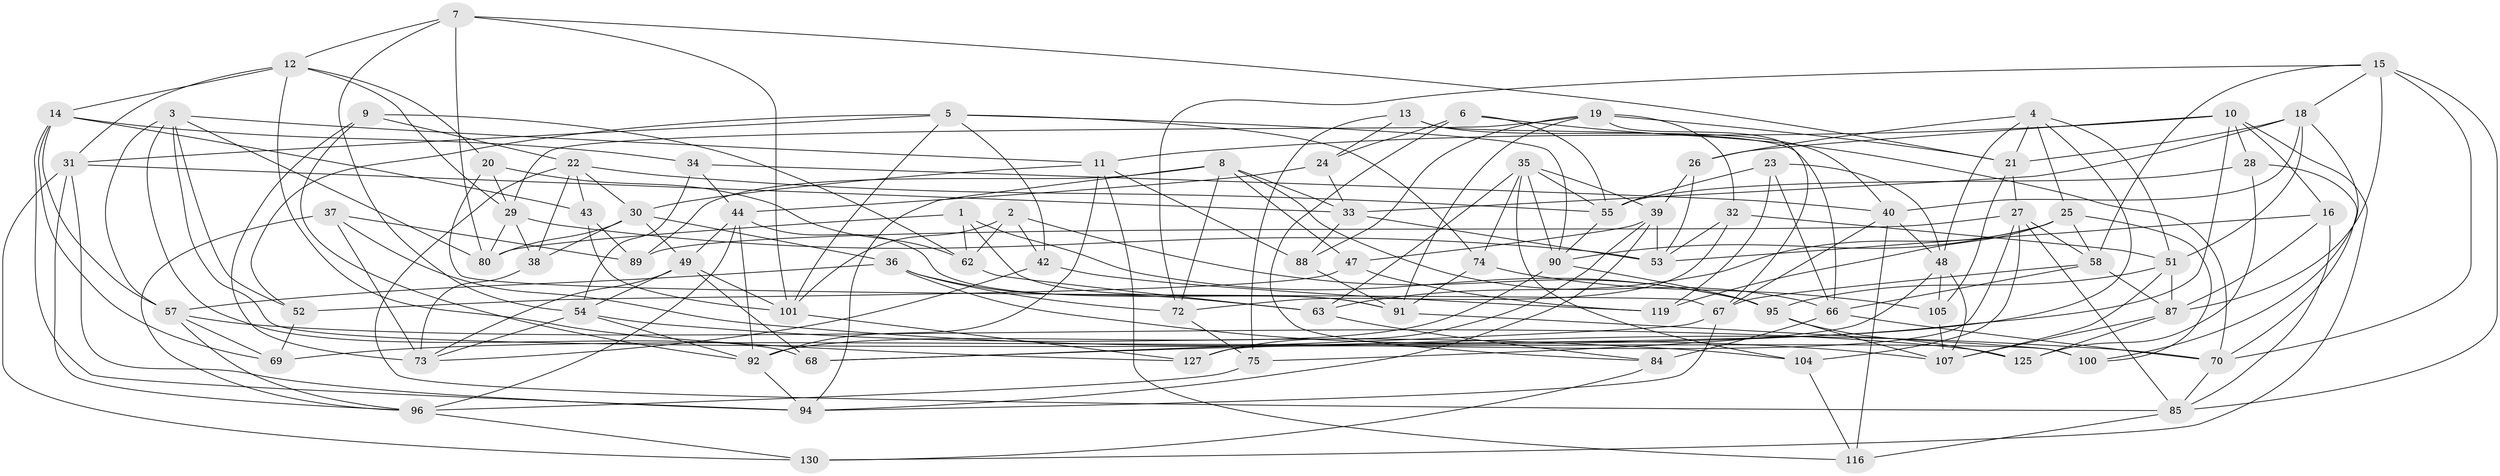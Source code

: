 // Generated by graph-tools (version 1.1) at 2025/24/03/03/25 07:24:28]
// undirected, 85 vertices, 218 edges
graph export_dot {
graph [start="1"]
  node [color=gray90,style=filled];
  1;
  2;
  3 [super="+79"];
  4 [super="+45"];
  5 [super="+93"];
  6;
  7 [super="+81"];
  8 [super="+122"];
  9;
  10 [super="+120"];
  11 [super="+17"];
  12 [super="+111"];
  13;
  14 [super="+50"];
  15 [super="+71"];
  16;
  18 [super="+83"];
  19 [super="+115"];
  20;
  21 [super="+132"];
  22 [super="+128"];
  23;
  24;
  25 [super="+60"];
  26;
  27 [super="+41"];
  28;
  29 [super="+56"];
  30 [super="+61"];
  31 [super="+59"];
  32;
  33 [super="+46"];
  34;
  35 [super="+102"];
  36 [super="+126"];
  37;
  38;
  39 [super="+114"];
  40 [super="+65"];
  42;
  43;
  44 [super="+77"];
  47;
  48 [super="+99"];
  49 [super="+64"];
  51 [super="+121"];
  52;
  53 [super="+109"];
  54 [super="+123"];
  55 [super="+78"];
  57 [super="+136"];
  58 [super="+106"];
  62 [super="+131"];
  63 [super="+117"];
  66 [super="+86"];
  67 [super="+76"];
  68;
  69;
  70 [super="+82"];
  72 [super="+98"];
  73 [super="+113"];
  74;
  75;
  80 [super="+118"];
  84;
  85 [super="+133"];
  87 [super="+97"];
  88;
  89;
  90 [super="+110"];
  91 [super="+112"];
  92 [super="+103"];
  94 [super="+135"];
  95 [super="+108"];
  96 [super="+129"];
  100;
  101 [super="+124"];
  104;
  105;
  107 [super="+134"];
  116;
  119;
  125;
  127;
  130;
  1 -- 62;
  1 -- 95;
  1 -- 91;
  1 -- 80;
  2 -- 95;
  2 -- 42;
  2 -- 62;
  2 -- 101;
  3 -- 68;
  3 -- 11;
  3 -- 100;
  3 -- 52;
  3 -- 57;
  3 -- 80;
  4 -- 26;
  4 -- 21;
  4 -- 48;
  4 -- 25;
  4 -- 68;
  4 -- 51;
  5 -- 31;
  5 -- 101;
  5 -- 90;
  5 -- 42;
  5 -- 74;
  5 -- 52;
  6 -- 55;
  6 -- 24;
  6 -- 70;
  6 -- 84;
  7 -- 80 [weight=2];
  7 -- 12;
  7 -- 101;
  7 -- 21;
  7 -- 54;
  8 -- 94;
  8 -- 89;
  8 -- 72;
  8 -- 33;
  8 -- 47;
  8 -- 66;
  9 -- 73;
  9 -- 22;
  9 -- 92;
  9 -- 62;
  10 -- 28;
  10 -- 130;
  10 -- 11;
  10 -- 16;
  10 -- 26;
  10 -- 69;
  11 -- 88;
  11 -- 116;
  11 -- 92;
  11 -- 30;
  12 -- 127;
  12 -- 20;
  12 -- 31;
  12 -- 29;
  12 -- 14;
  13 -- 66;
  13 -- 40;
  13 -- 75;
  13 -- 24;
  14 -- 57;
  14 -- 69;
  14 -- 94;
  14 -- 34;
  14 -- 43;
  15 -- 58;
  15 -- 18;
  15 -- 70;
  15 -- 85;
  15 -- 87;
  15 -- 72;
  16 -- 85;
  16 -- 87;
  16 -- 53;
  18 -- 40;
  18 -- 100;
  18 -- 21;
  18 -- 33;
  18 -- 51;
  19 -- 29;
  19 -- 32;
  19 -- 21;
  19 -- 88;
  19 -- 67;
  19 -- 91;
  20 -- 29;
  20 -- 62;
  20 -- 67;
  21 -- 27;
  21 -- 105;
  22 -- 38;
  22 -- 55;
  22 -- 43;
  22 -- 30;
  22 -- 85;
  23 -- 119;
  23 -- 48;
  23 -- 55;
  23 -- 66;
  24 -- 44;
  24 -- 33;
  25 -- 119;
  25 -- 100;
  25 -- 63;
  25 -- 58;
  25 -- 90;
  26 -- 39;
  26 -- 53;
  27 -- 58;
  27 -- 104;
  27 -- 89;
  27 -- 127;
  27 -- 85;
  28 -- 125;
  28 -- 55;
  28 -- 70;
  29 -- 38;
  29 -- 80;
  29 -- 53;
  30 -- 49;
  30 -- 38;
  30 -- 36;
  30 -- 80;
  31 -- 94;
  31 -- 130;
  31 -- 33;
  31 -- 96;
  32 -- 51;
  32 -- 53;
  32 -- 72;
  33 -- 53;
  33 -- 88;
  34 -- 54;
  34 -- 40;
  34 -- 44;
  35 -- 74;
  35 -- 104;
  35 -- 90;
  35 -- 39;
  35 -- 55;
  35 -- 63;
  36 -- 72 [weight=2];
  36 -- 107;
  36 -- 57;
  36 -- 63;
  37 -- 89;
  37 -- 96;
  37 -- 70;
  37 -- 73;
  38 -- 73;
  39 -- 47;
  39 -- 127;
  39 -- 53;
  39 -- 94;
  40 -- 48;
  40 -- 116;
  40 -- 67;
  42 -- 119;
  42 -- 73;
  43 -- 89;
  43 -- 101;
  44 -- 91;
  44 -- 92;
  44 -- 96;
  44 -- 49;
  47 -- 52;
  47 -- 119;
  48 -- 75;
  48 -- 105;
  48 -- 107;
  49 -- 54;
  49 -- 101;
  49 -- 73;
  49 -- 68;
  51 -- 95;
  51 -- 107;
  51 -- 87;
  52 -- 69;
  54 -- 104;
  54 -- 73;
  54 -- 92;
  55 -- 90;
  57 -- 125;
  57 -- 69;
  57 -- 96;
  58 -- 67;
  58 -- 87;
  58 -- 66;
  62 -- 63 [weight=2];
  63 -- 84;
  66 -- 84;
  66 -- 70;
  67 -- 94;
  67 -- 68;
  70 -- 85;
  72 -- 75;
  74 -- 105;
  74 -- 91;
  75 -- 96;
  84 -- 130;
  85 -- 116;
  87 -- 125;
  87 -- 107;
  88 -- 91;
  90 -- 95;
  90 -- 92;
  91 -- 100;
  92 -- 94;
  95 -- 125;
  95 -- 107;
  96 -- 130;
  101 -- 127;
  104 -- 116;
  105 -- 107;
}

